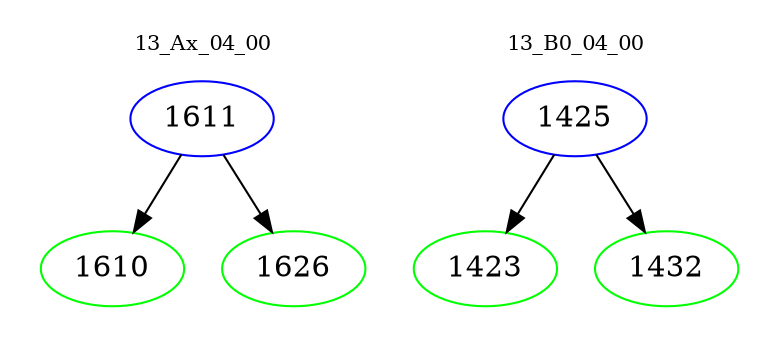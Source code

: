 digraph{
subgraph cluster_0 {
color = white
label = "13_Ax_04_00";
fontsize=10;
T0_1611 [label="1611", color="blue"]
T0_1611 -> T0_1610 [color="black"]
T0_1610 [label="1610", color="green"]
T0_1611 -> T0_1626 [color="black"]
T0_1626 [label="1626", color="green"]
}
subgraph cluster_1 {
color = white
label = "13_B0_04_00";
fontsize=10;
T1_1425 [label="1425", color="blue"]
T1_1425 -> T1_1423 [color="black"]
T1_1423 [label="1423", color="green"]
T1_1425 -> T1_1432 [color="black"]
T1_1432 [label="1432", color="green"]
}
}
